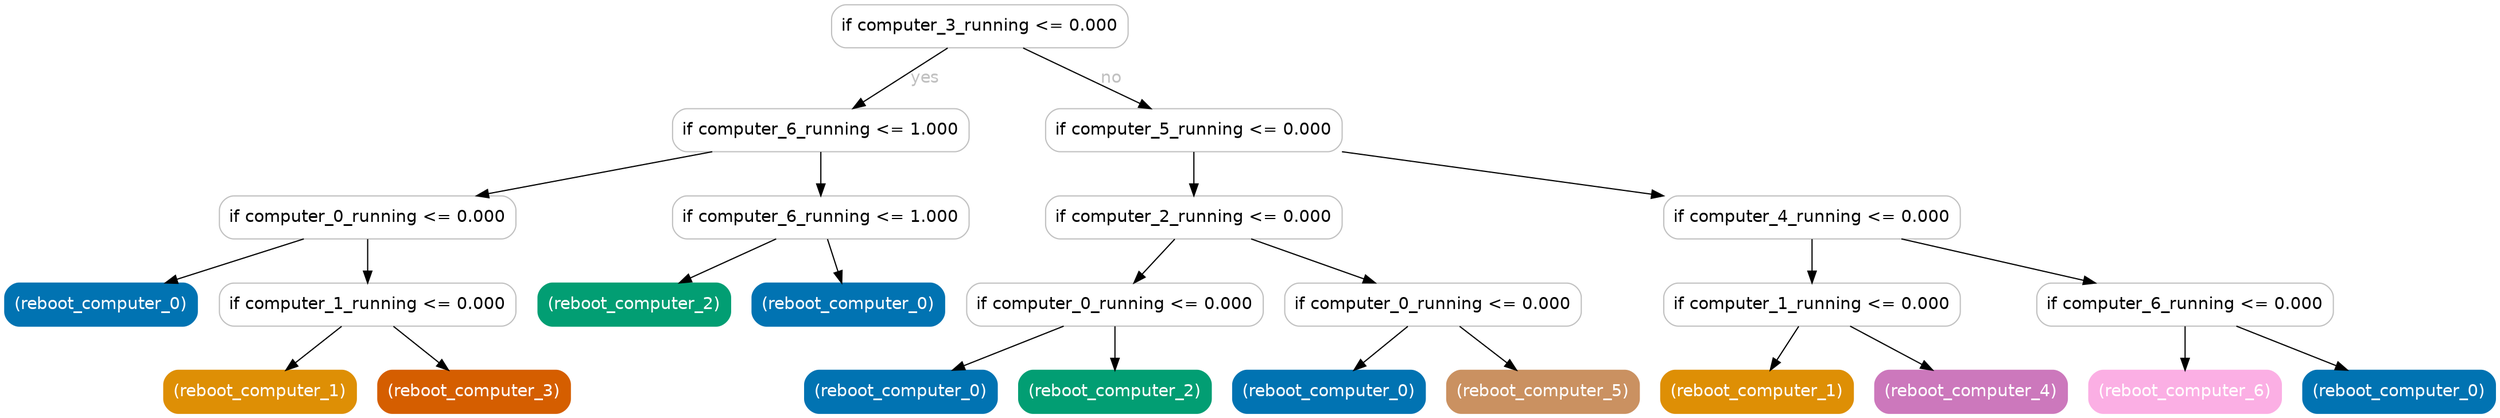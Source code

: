 digraph Tree {
	graph [bb="0,0,2083,342"];
	node [color=gray,
		fillcolor=white,
		fontname=helvetica,
		label="\N",
		shape=box,
		style="filled, rounded"
	];
	edge [fontname=helvetica];
	0	[height=0.5,
		label="if computer_3_running <= 0.000",
		pos="815.5,324",
		width=3.4444];
	1	[height=0.5,
		label="if computer_6_running <= 1.000",
		pos="682.5,237",
		width=3.4444];
	0 -> 1	[fontcolor=gray,
		label=yes,
		lp="770,280.5",
		pos="e,709.37,255.18 788.59,305.8 768.21,292.78 740.05,274.78 717.86,260.6"];
	10	[height=0.5,
		label="if computer_5_running <= 0.000",
		pos="994.5,237",
		width=3.4444];
	0 -> 10	[fontcolor=gray,
		label=no,
		lp="925.5,280.5",
		pos="e,958.64,255.03 851.72,305.8 879.96,292.39 919.32,273.7 949.57,259.34"];
	2	[height=0.5,
		label="if computer_0_running <= 0.000",
		pos="303.5,164",
		width=3.4444];
	1 -> 2	[fontcolor=gray,
		pos="e,394.52,182.05 591.72,218.99 535.31,208.43 462.7,194.82 404.48,183.92"];
	7	[height=0.5,
		label="if computer_6_running <= 1.000",
		pos="682.5,164",
		width=3.4444];
	1 -> 7	[fontcolor=gray,
		pos="e,682.5,182.03 682.5,218.81 682.5,210.79 682.5,201.05 682.5,192.07"];
	3	[color="#0173b2",
		fillcolor="#0173b2",
		fontcolor=white,
		height=0.5,
		label="(reboot_computer_0)",
		pos="80.5,91",
		width=2.2361];
	2 -> 3	[fontcolor=gray,
		pos="e,134.25,109.11 250.09,145.99 218.19,135.84 177.49,122.88 143.96,112.2"];
	4	[height=0.5,
		label="if computer_1_running <= 0.000",
		pos="303.5,91",
		width=3.4444];
	2 -> 4	[fontcolor=gray,
		pos="e,303.5,109.03 303.5,145.81 303.5,137.79 303.5,128.05 303.5,119.07"];
	5	[color="#de8f05",
		fillcolor="#de8f05",
		fontcolor=white,
		height=0.5,
		label="(reboot_computer_1)",
		pos="213.5,18",
		width=2.2361];
	4 -> 5	[fontcolor=gray,
		pos="e,235.09,36.029 281.71,72.813 270.11,63.656 255.66,52.26 243.06,42.316"];
	6	[color="#d55e00",
		fillcolor="#d55e00",
		fontcolor=white,
		height=0.5,
		label="(reboot_computer_3)",
		pos="392.5,18",
		width=2.2361];
	4 -> 6	[fontcolor=gray,
		pos="e,371.15,36.029 325.04,72.813 336.52,63.656 350.81,52.26 363.27,42.316"];
	8	[color="#029e73",
		fillcolor="#029e73",
		fontcolor=white,
		height=0.5,
		label="(reboot_computer_2)",
		pos="526.5,91",
		width=2.2361];
	7 -> 8	[fontcolor=gray,
		pos="e,564.1,109.11 645.13,145.99 623.59,136.19 596.3,123.77 573.32,113.31"];
	9	[color="#0173b2",
		fillcolor="#0173b2",
		fontcolor=white,
		height=0.5,
		label="(reboot_computer_0)",
		pos="705.5,91",
		width=2.2361];
	7 -> 9	[fontcolor=gray,
		pos="e,699.98,109.03 688.07,145.81 690.7,137.7 693.89,127.84 696.83,118.78"];
	11	[height=0.5,
		label="if computer_2_running <= 0.000",
		pos="994.5,164",
		width=3.4444];
	10 -> 11	[fontcolor=gray,
		pos="e,994.5,182.03 994.5,218.81 994.5,210.79 994.5,201.05 994.5,192.07"];
	18	[height=0.5,
		label="if computer_4_running <= 0.000",
		pos="1511.5,164",
		width=3.4444];
	10 -> 18	[fontcolor=gray,
		pos="e,1387.3,182.05 1118.3,218.99 1196.4,208.27 1297.2,194.43 1377.2,183.45"];
	12	[height=0.5,
		label="if computer_0_running <= 0.000",
		pos="928.5,91",
		width=3.4444];
	11 -> 12	[fontcolor=gray,
		pos="e,944.33,109.03 978.52,145.81 970.34,137 960.22,126.13 951.24,116.46"];
	15	[height=0.5,
		label="if computer_0_running <= 0.000",
		pos="1194.5,91",
		width=3.4444];
	11 -> 15	[fontcolor=gray,
		pos="e,1146.3,109.11 1042.4,145.99 1070.8,135.92 1106.9,123.1 1136.8,112.48"];
	13	[color="#0173b2",
		fillcolor="#0173b2",
		fontcolor=white,
		height=0.5,
		label="(reboot_computer_0)",
		pos="749.5,18",
		width=2.2361];
	12 -> 13	[fontcolor=gray,
		pos="e,792.65,36.114 885.63,72.994 860.57,63.055 828.75,50.434 802.18,39.894"];
	14	[color="#029e73",
		fillcolor="#029e73",
		fontcolor=white,
		height=0.5,
		label="(reboot_computer_2)",
		pos="928.5,18",
		width=2.2361];
	12 -> 14	[fontcolor=gray,
		pos="e,928.5,36.029 928.5,72.813 928.5,64.789 928.5,55.047 928.5,46.069"];
	16	[color="#0173b2",
		fillcolor="#0173b2",
		fontcolor=white,
		height=0.5,
		label="(reboot_computer_0)",
		pos="1107.5,18",
		width=2.2361];
	15 -> 16	[fontcolor=gray,
		pos="e,1128.4,36.029 1173.4,72.813 1162.3,63.743 1148.5,52.477 1136.4,42.6"];
	17	[color="#ca9161",
		fillcolor="#ca9161",
		fontcolor=white,
		height=0.5,
		label="(reboot_computer_5)",
		pos="1286.5,18",
		width=2.2361];
	15 -> 17	[fontcolor=gray,
		pos="e,1264.4,36.029 1216.8,72.813 1228.6,63.656 1243.4,52.26 1256.3,42.316"];
	19	[height=0.5,
		label="if computer_1_running <= 0.000",
		pos="1511.5,91",
		width=3.4444];
	18 -> 19	[fontcolor=gray,
		pos="e,1511.5,109.03 1511.5,145.81 1511.5,137.79 1511.5,128.05 1511.5,119.07"];
	22	[height=0.5,
		label="if computer_6_running <= 0.000",
		pos="1823.5,91",
		width=3.4444];
	18 -> 22	[fontcolor=gray,
		pos="e,1748.6,109.05 1586.2,145.99 1632.1,135.56 1691,122.16 1738.6,111.32"];
	20	[color="#de8f05",
		fillcolor="#de8f05",
		fontcolor=white,
		height=0.5,
		label="(reboot_computer_1)",
		pos="1465.5,18",
		width=2.2361];
	19 -> 20	[fontcolor=gray,
		pos="e,1476.5,36.029 1500.4,72.813 1494.9,64.353 1488.2,53.984 1482.1,44.612"];
	21	[color="#cc78bc",
		fillcolor="#cc78bc",
		fontcolor=white,
		height=0.5,
		label="(reboot_computer_4)",
		pos="1644.5,18",
		width=2.2361];
	19 -> 21	[fontcolor=gray,
		pos="e,1612.4,36.114 1543.4,72.994 1561.4,63.361 1584.2,51.207 1603.5,40.87"];
	23	[color="#fbafe4",
		fillcolor="#fbafe4",
		fontcolor=white,
		height=0.5,
		label="(reboot_computer_6)",
		pos="1823.5,18",
		width=2.2361];
	22 -> 23	[fontcolor=gray,
		pos="e,1823.5,36.029 1823.5,72.813 1823.5,64.789 1823.5,55.047 1823.5,46.069"];
	24	[color="#0173b2",
		fillcolor="#0173b2",
		fontcolor=white,
		height=0.5,
		label="(reboot_computer_0)",
		pos="2002.5,18",
		width=2.2361];
	22 -> 24	[fontcolor=gray,
		pos="e,1959.4,36.114 1866.4,72.994 1891.4,63.055 1923.3,50.434 1949.8,39.894"];
}
